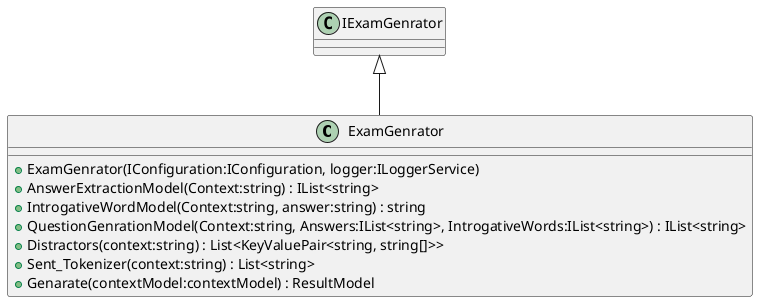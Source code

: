 @startuml
class ExamGenrator {
    + ExamGenrator(IConfiguration:IConfiguration, logger:ILoggerService)
    + AnswerExtractionModel(Context:string) : IList<string>
    + IntrogativeWordModel(Context:string, answer:string) : string
    + QuestionGenrationModel(Context:string, Answers:IList<string>, IntrogativeWords:IList<string>) : IList<string>
    + Distractors(context:string) : List<KeyValuePair<string, string[]>>
    + Sent_Tokenizer(context:string) : List<string>
    + Genarate(contextModel:contextModel) : ResultModel
}
IExamGenrator <|-- ExamGenrator
@enduml
